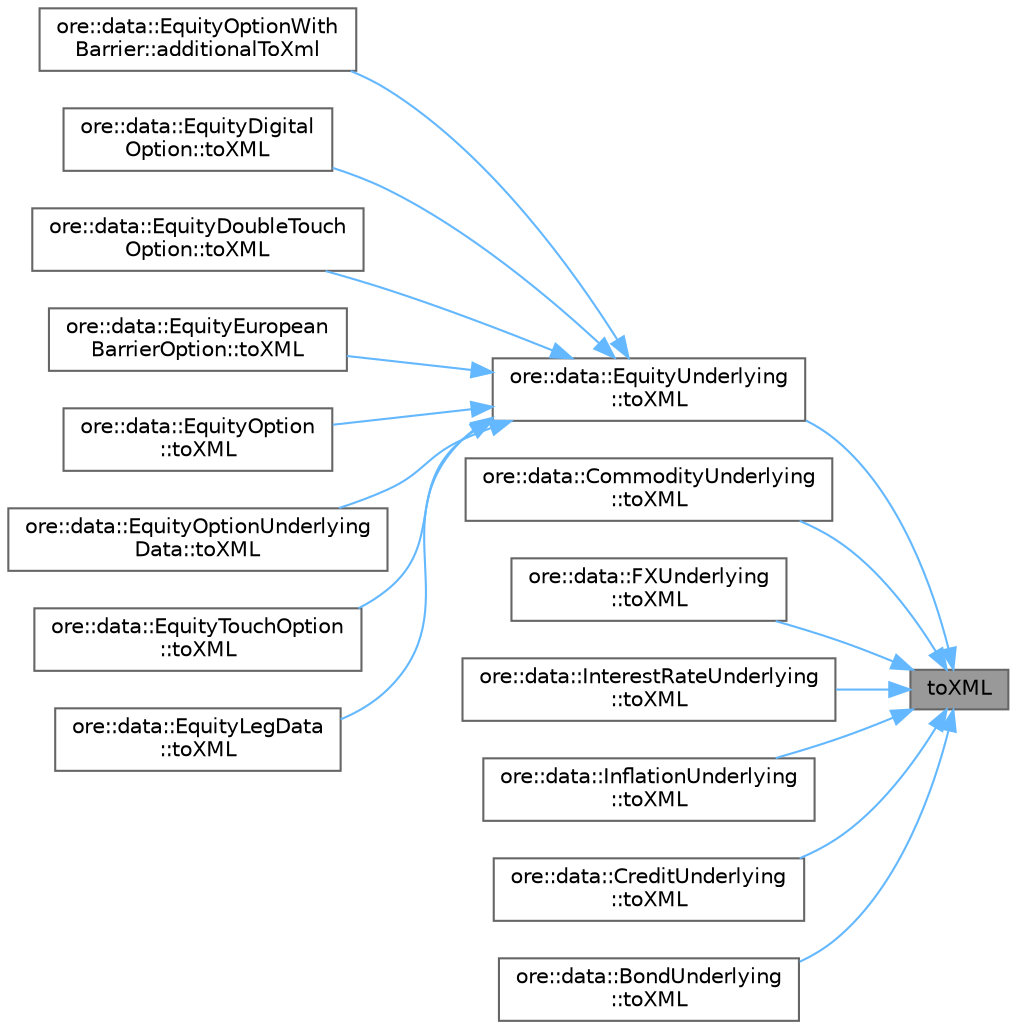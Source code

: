digraph "toXML"
{
 // INTERACTIVE_SVG=YES
 // LATEX_PDF_SIZE
  bgcolor="transparent";
  edge [fontname=Helvetica,fontsize=10,labelfontname=Helvetica,labelfontsize=10];
  node [fontname=Helvetica,fontsize=10,shape=box,height=0.2,width=0.4];
  rankdir="RL";
  Node1 [label="toXML",height=0.2,width=0.4,color="gray40", fillcolor="grey60", style="filled", fontcolor="black",tooltip=" "];
  Node1 -> Node2 [dir="back",color="steelblue1",style="solid"];
  Node2 [label="ore::data::EquityUnderlying\l::toXML",height=0.2,width=0.4,color="grey40", fillcolor="white", style="filled",URL="$classore_1_1data_1_1_equity_underlying.html#a0881d80390ae17ef0094dcd8c91c4936",tooltip=" "];
  Node2 -> Node3 [dir="back",color="steelblue1",style="solid"];
  Node3 [label="ore::data::EquityOptionWith\lBarrier::additionalToXml",height=0.2,width=0.4,color="grey40", fillcolor="white", style="filled",URL="$classore_1_1data_1_1_equity_option_with_barrier.html#a7d6d6735e833a0988e41293423cf1ecf",tooltip=" "];
  Node2 -> Node4 [dir="back",color="steelblue1",style="solid"];
  Node4 [label="ore::data::EquityDigital\lOption::toXML",height=0.2,width=0.4,color="grey40", fillcolor="white", style="filled",URL="$classore_1_1data_1_1_equity_digital_option.html#a0881d80390ae17ef0094dcd8c91c4936",tooltip=" "];
  Node2 -> Node5 [dir="back",color="steelblue1",style="solid"];
  Node5 [label="ore::data::EquityDoubleTouch\lOption::toXML",height=0.2,width=0.4,color="grey40", fillcolor="white", style="filled",URL="$classore_1_1data_1_1_equity_double_touch_option.html#a0881d80390ae17ef0094dcd8c91c4936",tooltip=" "];
  Node2 -> Node6 [dir="back",color="steelblue1",style="solid"];
  Node6 [label="ore::data::EquityEuropean\lBarrierOption::toXML",height=0.2,width=0.4,color="grey40", fillcolor="white", style="filled",URL="$classore_1_1data_1_1_equity_european_barrier_option.html#a0881d80390ae17ef0094dcd8c91c4936",tooltip=" "];
  Node2 -> Node7 [dir="back",color="steelblue1",style="solid"];
  Node7 [label="ore::data::EquityOption\l::toXML",height=0.2,width=0.4,color="grey40", fillcolor="white", style="filled",URL="$classore_1_1data_1_1_equity_option.html#a0881d80390ae17ef0094dcd8c91c4936",tooltip=" "];
  Node2 -> Node8 [dir="back",color="steelblue1",style="solid"];
  Node8 [label="ore::data::EquityOptionUnderlying\lData::toXML",height=0.2,width=0.4,color="grey40", fillcolor="white", style="filled",URL="$classore_1_1data_1_1_equity_option_underlying_data.html#a0881d80390ae17ef0094dcd8c91c4936",tooltip=" "];
  Node2 -> Node9 [dir="back",color="steelblue1",style="solid"];
  Node9 [label="ore::data::EquityTouchOption\l::toXML",height=0.2,width=0.4,color="grey40", fillcolor="white", style="filled",URL="$classore_1_1data_1_1_equity_touch_option.html#a0881d80390ae17ef0094dcd8c91c4936",tooltip=" "];
  Node2 -> Node10 [dir="back",color="steelblue1",style="solid"];
  Node10 [label="ore::data::EquityLegData\l::toXML",height=0.2,width=0.4,color="grey40", fillcolor="white", style="filled",URL="$classore_1_1data_1_1_equity_leg_data.html#a0881d80390ae17ef0094dcd8c91c4936",tooltip=" "];
  Node1 -> Node11 [dir="back",color="steelblue1",style="solid"];
  Node11 [label="ore::data::CommodityUnderlying\l::toXML",height=0.2,width=0.4,color="grey40", fillcolor="white", style="filled",URL="$classore_1_1data_1_1_commodity_underlying.html#a0881d80390ae17ef0094dcd8c91c4936",tooltip=" "];
  Node1 -> Node12 [dir="back",color="steelblue1",style="solid"];
  Node12 [label="ore::data::FXUnderlying\l::toXML",height=0.2,width=0.4,color="grey40", fillcolor="white", style="filled",URL="$classore_1_1data_1_1_f_x_underlying.html#a0881d80390ae17ef0094dcd8c91c4936",tooltip=" "];
  Node1 -> Node13 [dir="back",color="steelblue1",style="solid"];
  Node13 [label="ore::data::InterestRateUnderlying\l::toXML",height=0.2,width=0.4,color="grey40", fillcolor="white", style="filled",URL="$classore_1_1data_1_1_interest_rate_underlying.html#a0881d80390ae17ef0094dcd8c91c4936",tooltip=" "];
  Node1 -> Node14 [dir="back",color="steelblue1",style="solid"];
  Node14 [label="ore::data::InflationUnderlying\l::toXML",height=0.2,width=0.4,color="grey40", fillcolor="white", style="filled",URL="$classore_1_1data_1_1_inflation_underlying.html#a0881d80390ae17ef0094dcd8c91c4936",tooltip=" "];
  Node1 -> Node15 [dir="back",color="steelblue1",style="solid"];
  Node15 [label="ore::data::CreditUnderlying\l::toXML",height=0.2,width=0.4,color="grey40", fillcolor="white", style="filled",URL="$classore_1_1data_1_1_credit_underlying.html#a0881d80390ae17ef0094dcd8c91c4936",tooltip=" "];
  Node1 -> Node16 [dir="back",color="steelblue1",style="solid"];
  Node16 [label="ore::data::BondUnderlying\l::toXML",height=0.2,width=0.4,color="grey40", fillcolor="white", style="filled",URL="$classore_1_1data_1_1_bond_underlying.html#a0881d80390ae17ef0094dcd8c91c4936",tooltip=" "];
}
